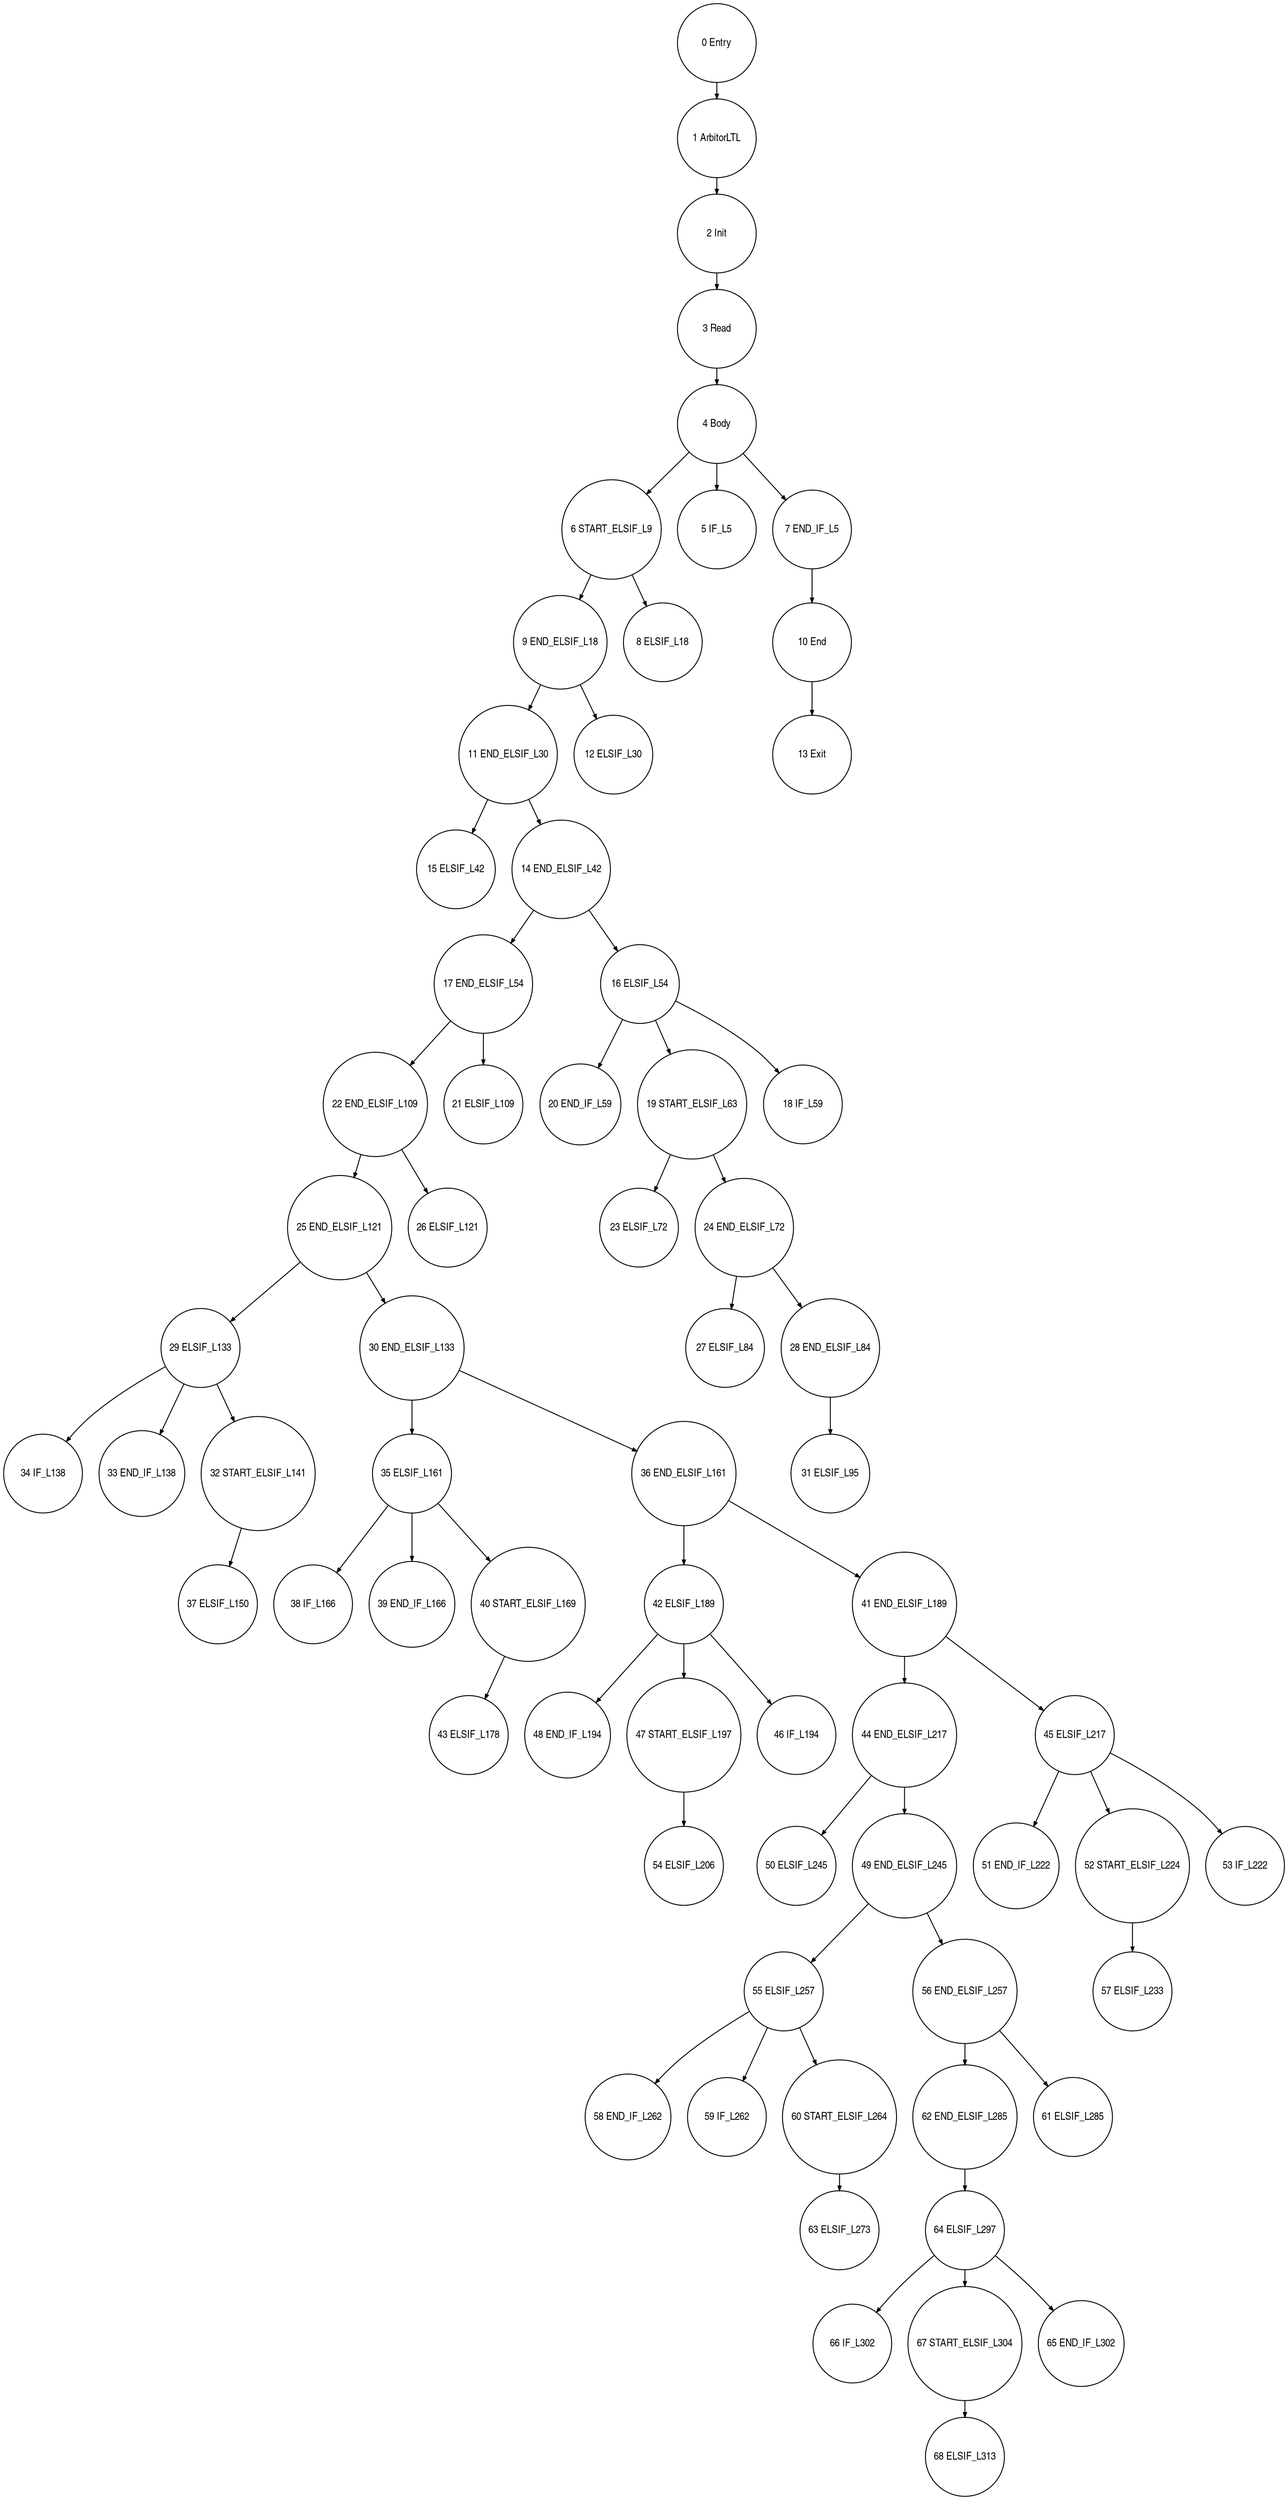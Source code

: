 digraph G {
  ranksep=.25;
  edge [arrowsize=.5]
  node [shape=circle, fontname="ArialNarrow",
        fontsize=12,  height=1.2];
  "13 Exit"; "58 END_IF_L262"; "54 ELSIF_L206"; "29 ELSIF_L133"; "59 IF_L262"; "22 END_ELSIF_L109"; "34 IF_L138"; "23 ELSIF_L72"; "6 START_ELSIF_L9"; "20 END_IF_L59"; "33 END_IF_L138"; "68 ELSIF_L313"; "11 END_ELSIF_L30"; "17 END_ELSIF_L54"; "64 ELSIF_L297"; "27 ELSIF_L84"; "25 END_ELSIF_L121"; "66 IF_L302"; "42 ELSIF_L189"; "37 ELSIF_L150"; "0 Entry"; "48 END_IF_L194"; "15 ELSIF_L42"; "26 ELSIF_L121"; "57 ELSIF_L233"; "1 ArbitorLTL"; "43 ELSIF_L178"; "4 Body"; "41 END_ELSIF_L189"; "12 ELSIF_L30"; "62 END_ELSIF_L285"; "35 ELSIF_L161"; "38 IF_L166"; "9 END_ELSIF_L18"; "21 ELSIF_L109"; "14 END_ELSIF_L42"; "39 END_IF_L166"; "67 START_ELSIF_L304"; "32 START_ELSIF_L141"; "55 ELSIF_L257"; "8 ELSIF_L18"; "5 IF_L5"; "47 START_ELSIF_L197"; "7 END_IF_L5"; "19 START_ELSIF_L63"; "18 IF_L59"; "44 END_ELSIF_L217"; "28 END_ELSIF_L84"; "2 Init"; "63 ELSIF_L273"; "60 START_ELSIF_L264"; "10 End"; "51 END_IF_L222"; "24 END_ELSIF_L72"; "61 ELSIF_L285"; "52 START_ELSIF_L224"; "16 ELSIF_L54"; "45 ELSIF_L217"; "65 END_IF_L302"; "31 ELSIF_L95"; "53 IF_L222"; "3 Read"; "56 END_ELSIF_L257"; "36 END_ELSIF_L161"; "30 END_ELSIF_L133"; "50 ELSIF_L245"; "49 END_ELSIF_L245"; "46 IF_L194"; "40 START_ELSIF_L169"; 
  "30 END_ELSIF_L133" -> "35 ELSIF_L161";
  "30 END_ELSIF_L133" -> "36 END_ELSIF_L161";
  "40 START_ELSIF_L169" -> "43 ELSIF_L178";
  "3 Read" -> "4 Body";
  "2 Init" -> "3 Read";
  "49 END_ELSIF_L245" -> "55 ELSIF_L257";
  "49 END_ELSIF_L245" -> "56 END_ELSIF_L257";
  "35 ELSIF_L161" -> "38 IF_L166";
  "35 ELSIF_L161" -> "39 END_IF_L166";
  "35 ELSIF_L161" -> "40 START_ELSIF_L169";
  "9 END_ELSIF_L18" -> "11 END_ELSIF_L30";
  "9 END_ELSIF_L18" -> "12 ELSIF_L30";
  "17 END_ELSIF_L54" -> "21 ELSIF_L109";
  "17 END_ELSIF_L54" -> "22 END_ELSIF_L109";
  "7 END_IF_L5" -> "10 End";
  "44 END_ELSIF_L217" -> "49 END_ELSIF_L245";
  "44 END_ELSIF_L217" -> "50 ELSIF_L245";
  "6 START_ELSIF_L9" -> "8 ELSIF_L18";
  "6 START_ELSIF_L9" -> "9 END_ELSIF_L18";
  "56 END_ELSIF_L257" -> "61 ELSIF_L285";
  "56 END_ELSIF_L257" -> "62 END_ELSIF_L285";
  "10 End" -> "13 Exit";
  "32 START_ELSIF_L141" -> "37 ELSIF_L150";
  "60 START_ELSIF_L264" -> "63 ELSIF_L273";
  "55 ELSIF_L257" -> "58 END_IF_L262";
  "55 ELSIF_L257" -> "59 IF_L262";
  "55 ELSIF_L257" -> "60 START_ELSIF_L264";
  "14 END_ELSIF_L42" -> "16 ELSIF_L54";
  "14 END_ELSIF_L42" -> "17 END_ELSIF_L54";
  "52 START_ELSIF_L224" -> "57 ELSIF_L233";
  "64 ELSIF_L297" -> "65 END_IF_L302";
  "64 ELSIF_L297" -> "66 IF_L302";
  "64 ELSIF_L297" -> "67 START_ELSIF_L304";
  "29 ELSIF_L133" -> "32 START_ELSIF_L141";
  "29 ELSIF_L133" -> "33 END_IF_L138";
  "29 ELSIF_L133" -> "34 IF_L138";
  "67 START_ELSIF_L304" -> "68 ELSIF_L313";
  "0 Entry" -> "1 ArbitorLTL";
  "28 END_ELSIF_L84" -> "31 ELSIF_L95";
  "41 END_ELSIF_L189" -> "44 END_ELSIF_L217";
  "41 END_ELSIF_L189" -> "45 ELSIF_L217";
  "16 ELSIF_L54" -> "18 IF_L59";
  "16 ELSIF_L54" -> "19 START_ELSIF_L63";
  "16 ELSIF_L54" -> "20 END_IF_L59";
  "4 Body" -> "5 IF_L5";
  "4 Body" -> "6 START_ELSIF_L9";
  "4 Body" -> "7 END_IF_L5";
  "22 END_ELSIF_L109" -> "25 END_ELSIF_L121";
  "22 END_ELSIF_L109" -> "26 ELSIF_L121";
  "19 START_ELSIF_L63" -> "23 ELSIF_L72";
  "19 START_ELSIF_L63" -> "24 END_ELSIF_L72";
  "47 START_ELSIF_L197" -> "54 ELSIF_L206";
  "1 ArbitorLTL" -> "2 Init";
  "25 END_ELSIF_L121" -> "29 ELSIF_L133";
  "25 END_ELSIF_L121" -> "30 END_ELSIF_L133";
  "62 END_ELSIF_L285" -> "64 ELSIF_L297";
  "42 ELSIF_L189" -> "46 IF_L194";
  "42 ELSIF_L189" -> "47 START_ELSIF_L197";
  "42 ELSIF_L189" -> "48 END_IF_L194";
  "36 END_ELSIF_L161" -> "41 END_ELSIF_L189";
  "36 END_ELSIF_L161" -> "42 ELSIF_L189";
  "45 ELSIF_L217" -> "51 END_IF_L222";
  "45 ELSIF_L217" -> "52 START_ELSIF_L224";
  "45 ELSIF_L217" -> "53 IF_L222";
  "11 END_ELSIF_L30" -> "14 END_ELSIF_L42";
  "11 END_ELSIF_L30" -> "15 ELSIF_L42";
  "24 END_ELSIF_L72" -> "27 ELSIF_L84";
  "24 END_ELSIF_L72" -> "28 END_ELSIF_L84";
}
